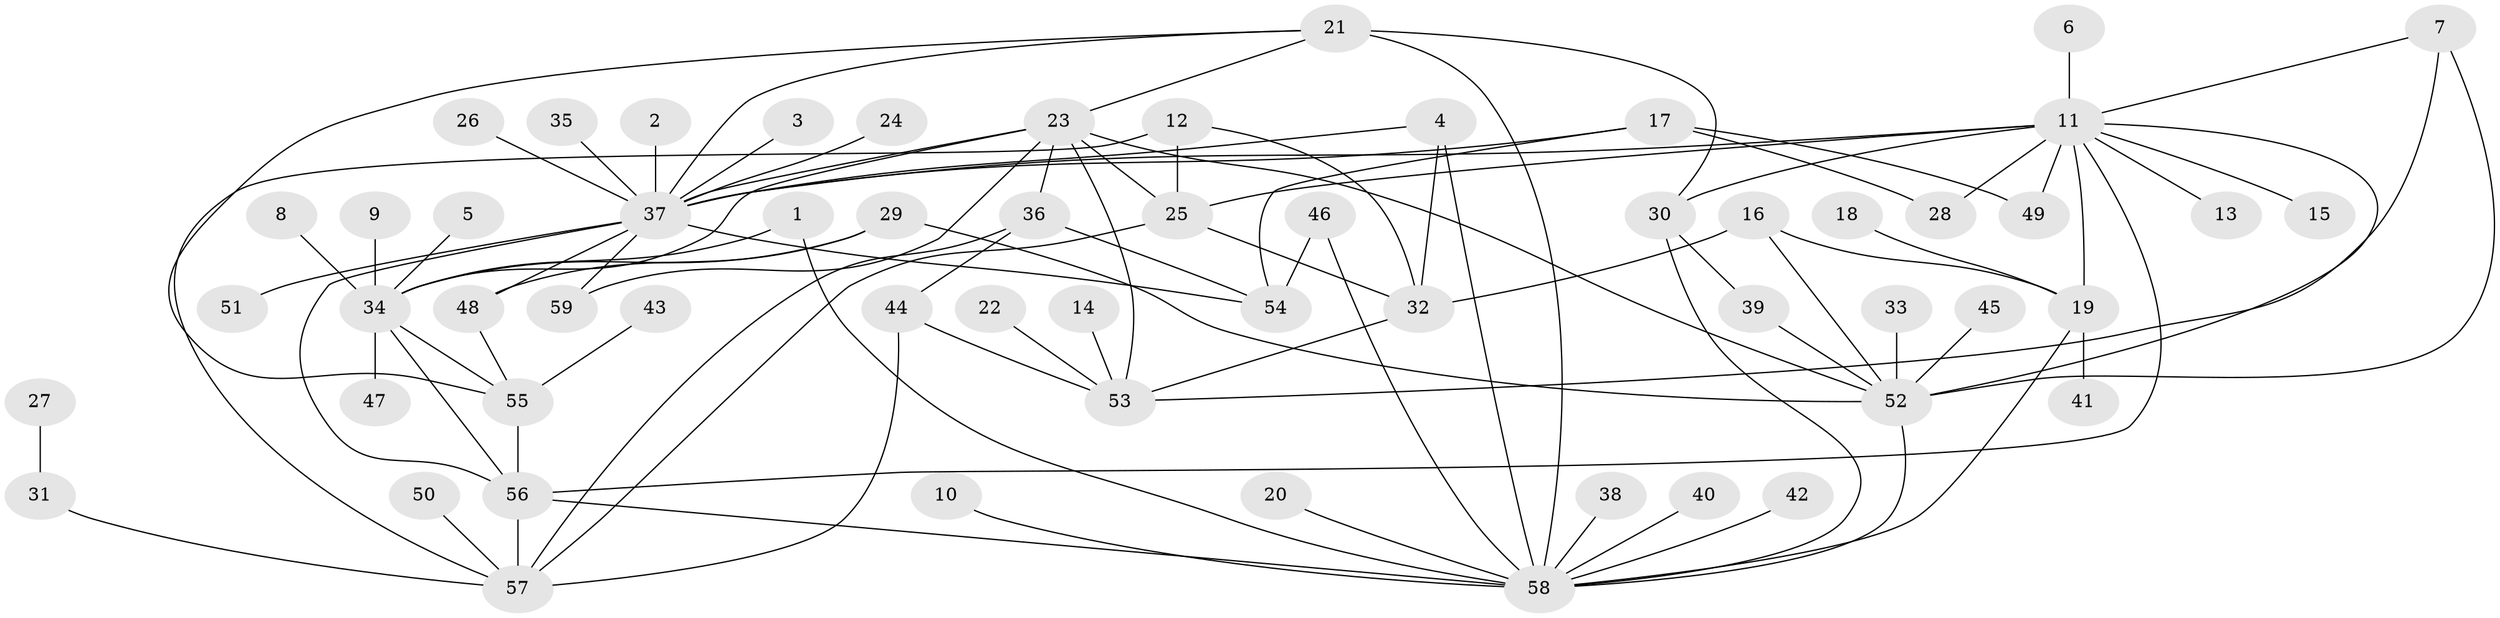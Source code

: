 // original degree distribution, {9: 0.017094017094017096, 6: 0.02564102564102564, 19: 0.008547008547008548, 17: 0.008547008547008548, 16: 0.008547008547008548, 2: 0.2222222222222222, 1: 0.48717948717948717, 8: 0.008547008547008548, 11: 0.008547008547008548, 4: 0.05128205128205128, 12: 0.008547008547008548, 3: 0.07692307692307693, 10: 0.008547008547008548, 7: 0.008547008547008548, 5: 0.05128205128205128}
// Generated by graph-tools (version 1.1) at 2025/01/03/09/25 03:01:50]
// undirected, 59 vertices, 94 edges
graph export_dot {
graph [start="1"]
  node [color=gray90,style=filled];
  1;
  2;
  3;
  4;
  5;
  6;
  7;
  8;
  9;
  10;
  11;
  12;
  13;
  14;
  15;
  16;
  17;
  18;
  19;
  20;
  21;
  22;
  23;
  24;
  25;
  26;
  27;
  28;
  29;
  30;
  31;
  32;
  33;
  34;
  35;
  36;
  37;
  38;
  39;
  40;
  41;
  42;
  43;
  44;
  45;
  46;
  47;
  48;
  49;
  50;
  51;
  52;
  53;
  54;
  55;
  56;
  57;
  58;
  59;
  1 -- 34 [weight=1.0];
  1 -- 58 [weight=1.0];
  2 -- 37 [weight=1.0];
  3 -- 37 [weight=1.0];
  4 -- 32 [weight=1.0];
  4 -- 37 [weight=1.0];
  4 -- 58 [weight=1.0];
  5 -- 34 [weight=1.0];
  6 -- 11 [weight=1.0];
  7 -- 11 [weight=1.0];
  7 -- 52 [weight=1.0];
  7 -- 53 [weight=1.0];
  8 -- 34 [weight=1.0];
  9 -- 34 [weight=1.0];
  10 -- 58 [weight=1.0];
  11 -- 13 [weight=1.0];
  11 -- 15 [weight=1.0];
  11 -- 19 [weight=1.0];
  11 -- 25 [weight=2.0];
  11 -- 28 [weight=1.0];
  11 -- 30 [weight=1.0];
  11 -- 37 [weight=1.0];
  11 -- 49 [weight=1.0];
  11 -- 52 [weight=1.0];
  11 -- 56 [weight=1.0];
  12 -- 25 [weight=1.0];
  12 -- 32 [weight=1.0];
  12 -- 57 [weight=1.0];
  14 -- 53 [weight=1.0];
  16 -- 19 [weight=1.0];
  16 -- 32 [weight=1.0];
  16 -- 52 [weight=1.0];
  17 -- 28 [weight=1.0];
  17 -- 37 [weight=2.0];
  17 -- 49 [weight=1.0];
  17 -- 54 [weight=1.0];
  18 -- 19 [weight=1.0];
  19 -- 41 [weight=1.0];
  19 -- 58 [weight=1.0];
  20 -- 58 [weight=1.0];
  21 -- 23 [weight=1.0];
  21 -- 30 [weight=2.0];
  21 -- 37 [weight=1.0];
  21 -- 55 [weight=2.0];
  21 -- 58 [weight=2.0];
  22 -- 53 [weight=1.0];
  23 -- 25 [weight=1.0];
  23 -- 34 [weight=1.0];
  23 -- 36 [weight=1.0];
  23 -- 37 [weight=1.0];
  23 -- 52 [weight=1.0];
  23 -- 53 [weight=1.0];
  23 -- 59 [weight=1.0];
  24 -- 37 [weight=1.0];
  25 -- 32 [weight=1.0];
  25 -- 57 [weight=1.0];
  26 -- 37 [weight=1.0];
  27 -- 31 [weight=1.0];
  29 -- 34 [weight=1.0];
  29 -- 48 [weight=1.0];
  29 -- 52 [weight=1.0];
  30 -- 39 [weight=1.0];
  30 -- 58 [weight=1.0];
  31 -- 57 [weight=1.0];
  32 -- 53 [weight=1.0];
  33 -- 52 [weight=1.0];
  34 -- 47 [weight=1.0];
  34 -- 55 [weight=1.0];
  34 -- 56 [weight=2.0];
  35 -- 37 [weight=1.0];
  36 -- 44 [weight=1.0];
  36 -- 54 [weight=1.0];
  36 -- 57 [weight=1.0];
  37 -- 48 [weight=1.0];
  37 -- 51 [weight=1.0];
  37 -- 54 [weight=2.0];
  37 -- 56 [weight=1.0];
  37 -- 59 [weight=1.0];
  38 -- 58 [weight=1.0];
  39 -- 52 [weight=1.0];
  40 -- 58 [weight=1.0];
  42 -- 58 [weight=1.0];
  43 -- 55 [weight=1.0];
  44 -- 53 [weight=1.0];
  44 -- 57 [weight=1.0];
  45 -- 52 [weight=1.0];
  46 -- 54 [weight=1.0];
  46 -- 58 [weight=1.0];
  48 -- 55 [weight=1.0];
  50 -- 57 [weight=1.0];
  52 -- 58 [weight=1.0];
  55 -- 56 [weight=2.0];
  56 -- 57 [weight=1.0];
  56 -- 58 [weight=1.0];
}
